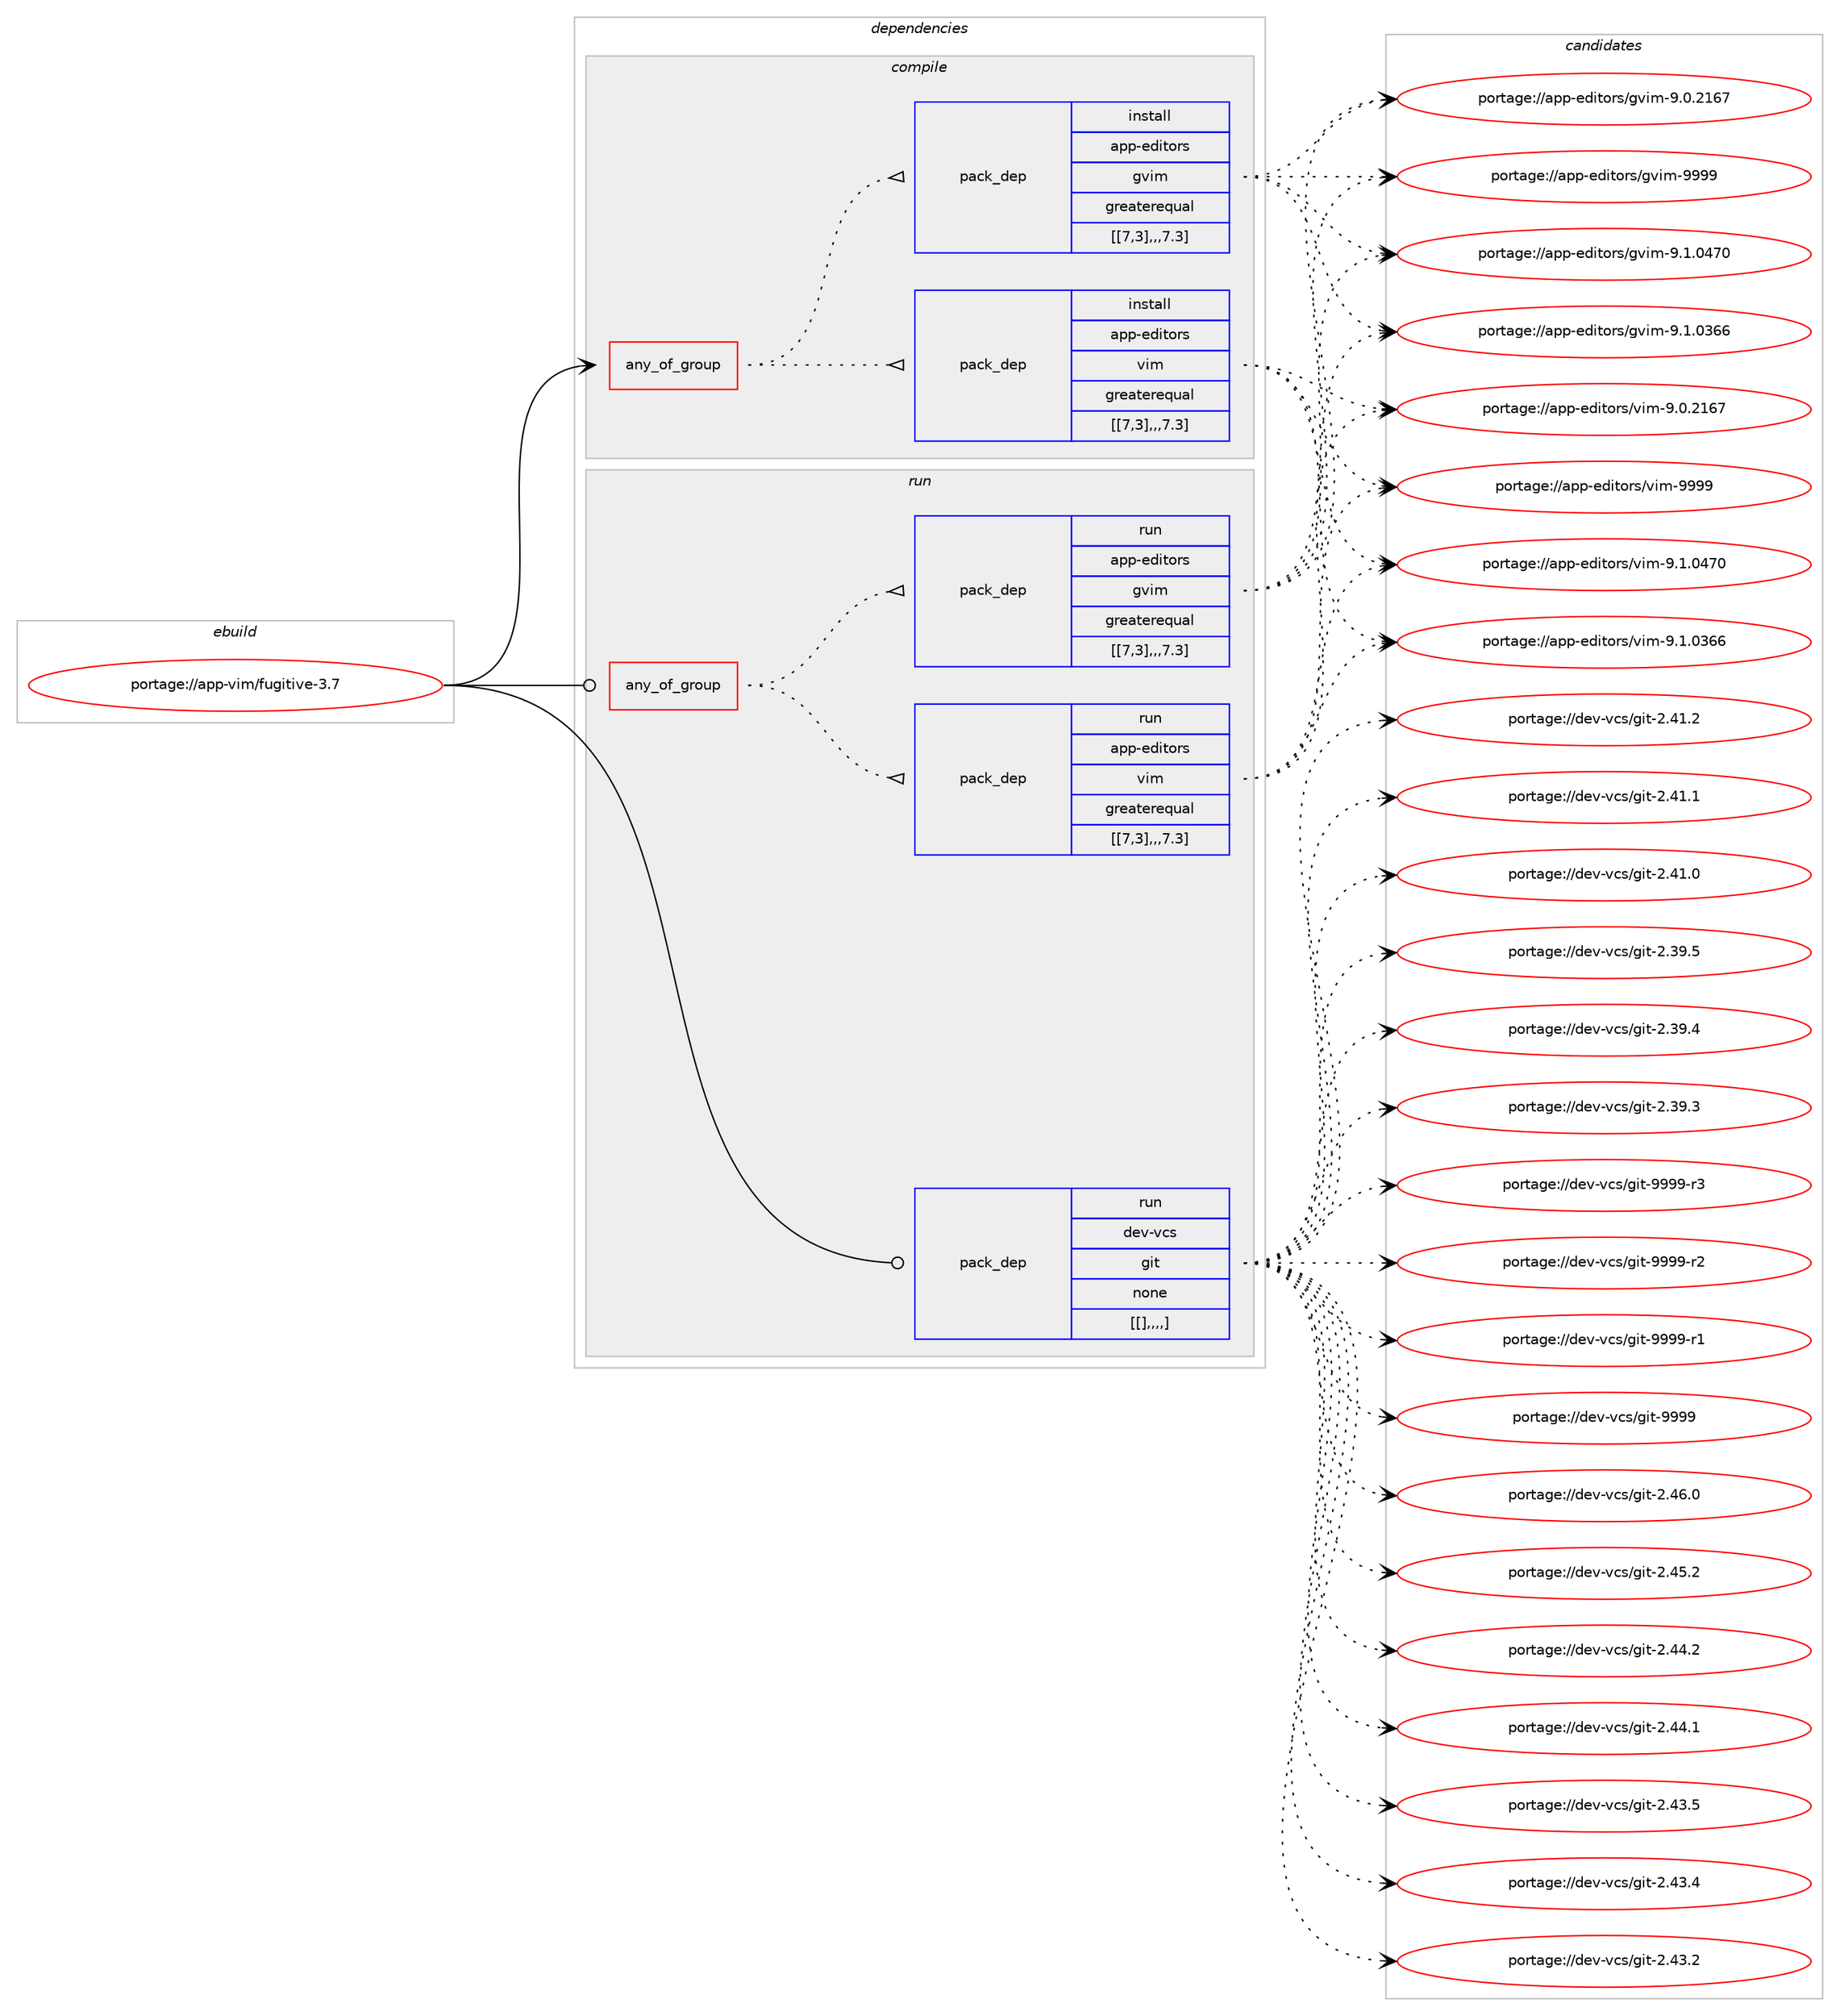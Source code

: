 digraph prolog {

# *************
# Graph options
# *************

newrank=true;
concentrate=true;
compound=true;
graph [rankdir=LR,fontname=Helvetica,fontsize=10,ranksep=1.5];#, ranksep=2.5, nodesep=0.2];
edge  [arrowhead=vee];
node  [fontname=Helvetica,fontsize=10];

# **********
# The ebuild
# **********

subgraph cluster_leftcol {
color=gray;
label=<<i>ebuild</i>>;
id [label="portage://app-vim/fugitive-3.7", color=red, width=4, href="../app-vim/fugitive-3.7.svg"];
}

# ****************
# The dependencies
# ****************

subgraph cluster_midcol {
color=gray;
label=<<i>dependencies</i>>;
subgraph cluster_compile {
fillcolor="#eeeeee";
style=filled;
label=<<i>compile</i>>;
subgraph any565 {
dependency61446 [label=<<TABLE BORDER="0" CELLBORDER="1" CELLSPACING="0" CELLPADDING="4"><TR><TD CELLPADDING="10">any_of_group</TD></TR></TABLE>>, shape=none, color=red];subgraph pack44328 {
dependency61447 [label=<<TABLE BORDER="0" CELLBORDER="1" CELLSPACING="0" CELLPADDING="4" WIDTH="220"><TR><TD ROWSPAN="6" CELLPADDING="30">pack_dep</TD></TR><TR><TD WIDTH="110">install</TD></TR><TR><TD>app-editors</TD></TR><TR><TD>vim</TD></TR><TR><TD>greaterequal</TD></TR><TR><TD>[[7,3],,,7.3]</TD></TR></TABLE>>, shape=none, color=blue];
}
dependency61446:e -> dependency61447:w [weight=20,style="dotted",arrowhead="oinv"];
subgraph pack44329 {
dependency61448 [label=<<TABLE BORDER="0" CELLBORDER="1" CELLSPACING="0" CELLPADDING="4" WIDTH="220"><TR><TD ROWSPAN="6" CELLPADDING="30">pack_dep</TD></TR><TR><TD WIDTH="110">install</TD></TR><TR><TD>app-editors</TD></TR><TR><TD>gvim</TD></TR><TR><TD>greaterequal</TD></TR><TR><TD>[[7,3],,,7.3]</TD></TR></TABLE>>, shape=none, color=blue];
}
dependency61446:e -> dependency61448:w [weight=20,style="dotted",arrowhead="oinv"];
}
id:e -> dependency61446:w [weight=20,style="solid",arrowhead="vee"];
}
subgraph cluster_compileandrun {
fillcolor="#eeeeee";
style=filled;
label=<<i>compile and run</i>>;
}
subgraph cluster_run {
fillcolor="#eeeeee";
style=filled;
label=<<i>run</i>>;
subgraph any566 {
dependency61449 [label=<<TABLE BORDER="0" CELLBORDER="1" CELLSPACING="0" CELLPADDING="4"><TR><TD CELLPADDING="10">any_of_group</TD></TR></TABLE>>, shape=none, color=red];subgraph pack44330 {
dependency61450 [label=<<TABLE BORDER="0" CELLBORDER="1" CELLSPACING="0" CELLPADDING="4" WIDTH="220"><TR><TD ROWSPAN="6" CELLPADDING="30">pack_dep</TD></TR><TR><TD WIDTH="110">run</TD></TR><TR><TD>app-editors</TD></TR><TR><TD>vim</TD></TR><TR><TD>greaterequal</TD></TR><TR><TD>[[7,3],,,7.3]</TD></TR></TABLE>>, shape=none, color=blue];
}
dependency61449:e -> dependency61450:w [weight=20,style="dotted",arrowhead="oinv"];
subgraph pack44331 {
dependency61451 [label=<<TABLE BORDER="0" CELLBORDER="1" CELLSPACING="0" CELLPADDING="4" WIDTH="220"><TR><TD ROWSPAN="6" CELLPADDING="30">pack_dep</TD></TR><TR><TD WIDTH="110">run</TD></TR><TR><TD>app-editors</TD></TR><TR><TD>gvim</TD></TR><TR><TD>greaterequal</TD></TR><TR><TD>[[7,3],,,7.3]</TD></TR></TABLE>>, shape=none, color=blue];
}
dependency61449:e -> dependency61451:w [weight=20,style="dotted",arrowhead="oinv"];
}
id:e -> dependency61449:w [weight=20,style="solid",arrowhead="odot"];
subgraph pack44332 {
dependency61452 [label=<<TABLE BORDER="0" CELLBORDER="1" CELLSPACING="0" CELLPADDING="4" WIDTH="220"><TR><TD ROWSPAN="6" CELLPADDING="30">pack_dep</TD></TR><TR><TD WIDTH="110">run</TD></TR><TR><TD>dev-vcs</TD></TR><TR><TD>git</TD></TR><TR><TD>none</TD></TR><TR><TD>[[],,,,]</TD></TR></TABLE>>, shape=none, color=blue];
}
id:e -> dependency61452:w [weight=20,style="solid",arrowhead="odot"];
}
}

# **************
# The candidates
# **************

subgraph cluster_choices {
rank=same;
color=gray;
label=<<i>candidates</i>>;

subgraph choice44328 {
color=black;
nodesep=1;
choice9711211245101100105116111114115471181051094557575757 [label="portage://app-editors/vim-9999", color=red, width=4,href="../app-editors/vim-9999.svg"];
choice971121124510110010511611111411547118105109455746494648525548 [label="portage://app-editors/vim-9.1.0470", color=red, width=4,href="../app-editors/vim-9.1.0470.svg"];
choice971121124510110010511611111411547118105109455746494648515454 [label="portage://app-editors/vim-9.1.0366", color=red, width=4,href="../app-editors/vim-9.1.0366.svg"];
choice971121124510110010511611111411547118105109455746484650495455 [label="portage://app-editors/vim-9.0.2167", color=red, width=4,href="../app-editors/vim-9.0.2167.svg"];
dependency61447:e -> choice9711211245101100105116111114115471181051094557575757:w [style=dotted,weight="100"];
dependency61447:e -> choice971121124510110010511611111411547118105109455746494648525548:w [style=dotted,weight="100"];
dependency61447:e -> choice971121124510110010511611111411547118105109455746494648515454:w [style=dotted,weight="100"];
dependency61447:e -> choice971121124510110010511611111411547118105109455746484650495455:w [style=dotted,weight="100"];
}
subgraph choice44329 {
color=black;
nodesep=1;
choice9711211245101100105116111114115471031181051094557575757 [label="portage://app-editors/gvim-9999", color=red, width=4,href="../app-editors/gvim-9999.svg"];
choice971121124510110010511611111411547103118105109455746494648525548 [label="portage://app-editors/gvim-9.1.0470", color=red, width=4,href="../app-editors/gvim-9.1.0470.svg"];
choice971121124510110010511611111411547103118105109455746494648515454 [label="portage://app-editors/gvim-9.1.0366", color=red, width=4,href="../app-editors/gvim-9.1.0366.svg"];
choice971121124510110010511611111411547103118105109455746484650495455 [label="portage://app-editors/gvim-9.0.2167", color=red, width=4,href="../app-editors/gvim-9.0.2167.svg"];
dependency61448:e -> choice9711211245101100105116111114115471031181051094557575757:w [style=dotted,weight="100"];
dependency61448:e -> choice971121124510110010511611111411547103118105109455746494648525548:w [style=dotted,weight="100"];
dependency61448:e -> choice971121124510110010511611111411547103118105109455746494648515454:w [style=dotted,weight="100"];
dependency61448:e -> choice971121124510110010511611111411547103118105109455746484650495455:w [style=dotted,weight="100"];
}
subgraph choice44330 {
color=black;
nodesep=1;
choice9711211245101100105116111114115471181051094557575757 [label="portage://app-editors/vim-9999", color=red, width=4,href="../app-editors/vim-9999.svg"];
choice971121124510110010511611111411547118105109455746494648525548 [label="portage://app-editors/vim-9.1.0470", color=red, width=4,href="../app-editors/vim-9.1.0470.svg"];
choice971121124510110010511611111411547118105109455746494648515454 [label="portage://app-editors/vim-9.1.0366", color=red, width=4,href="../app-editors/vim-9.1.0366.svg"];
choice971121124510110010511611111411547118105109455746484650495455 [label="portage://app-editors/vim-9.0.2167", color=red, width=4,href="../app-editors/vim-9.0.2167.svg"];
dependency61450:e -> choice9711211245101100105116111114115471181051094557575757:w [style=dotted,weight="100"];
dependency61450:e -> choice971121124510110010511611111411547118105109455746494648525548:w [style=dotted,weight="100"];
dependency61450:e -> choice971121124510110010511611111411547118105109455746494648515454:w [style=dotted,weight="100"];
dependency61450:e -> choice971121124510110010511611111411547118105109455746484650495455:w [style=dotted,weight="100"];
}
subgraph choice44331 {
color=black;
nodesep=1;
choice9711211245101100105116111114115471031181051094557575757 [label="portage://app-editors/gvim-9999", color=red, width=4,href="../app-editors/gvim-9999.svg"];
choice971121124510110010511611111411547103118105109455746494648525548 [label="portage://app-editors/gvim-9.1.0470", color=red, width=4,href="../app-editors/gvim-9.1.0470.svg"];
choice971121124510110010511611111411547103118105109455746494648515454 [label="portage://app-editors/gvim-9.1.0366", color=red, width=4,href="../app-editors/gvim-9.1.0366.svg"];
choice971121124510110010511611111411547103118105109455746484650495455 [label="portage://app-editors/gvim-9.0.2167", color=red, width=4,href="../app-editors/gvim-9.0.2167.svg"];
dependency61451:e -> choice9711211245101100105116111114115471031181051094557575757:w [style=dotted,weight="100"];
dependency61451:e -> choice971121124510110010511611111411547103118105109455746494648525548:w [style=dotted,weight="100"];
dependency61451:e -> choice971121124510110010511611111411547103118105109455746494648515454:w [style=dotted,weight="100"];
dependency61451:e -> choice971121124510110010511611111411547103118105109455746484650495455:w [style=dotted,weight="100"];
}
subgraph choice44332 {
color=black;
nodesep=1;
choice10010111845118991154710310511645575757574511451 [label="portage://dev-vcs/git-9999-r3", color=red, width=4,href="../dev-vcs/git-9999-r3.svg"];
choice10010111845118991154710310511645575757574511450 [label="portage://dev-vcs/git-9999-r2", color=red, width=4,href="../dev-vcs/git-9999-r2.svg"];
choice10010111845118991154710310511645575757574511449 [label="portage://dev-vcs/git-9999-r1", color=red, width=4,href="../dev-vcs/git-9999-r1.svg"];
choice1001011184511899115471031051164557575757 [label="portage://dev-vcs/git-9999", color=red, width=4,href="../dev-vcs/git-9999.svg"];
choice10010111845118991154710310511645504652544648 [label="portage://dev-vcs/git-2.46.0", color=red, width=4,href="../dev-vcs/git-2.46.0.svg"];
choice10010111845118991154710310511645504652534650 [label="portage://dev-vcs/git-2.45.2", color=red, width=4,href="../dev-vcs/git-2.45.2.svg"];
choice10010111845118991154710310511645504652524650 [label="portage://dev-vcs/git-2.44.2", color=red, width=4,href="../dev-vcs/git-2.44.2.svg"];
choice10010111845118991154710310511645504652524649 [label="portage://dev-vcs/git-2.44.1", color=red, width=4,href="../dev-vcs/git-2.44.1.svg"];
choice10010111845118991154710310511645504652514653 [label="portage://dev-vcs/git-2.43.5", color=red, width=4,href="../dev-vcs/git-2.43.5.svg"];
choice10010111845118991154710310511645504652514652 [label="portage://dev-vcs/git-2.43.4", color=red, width=4,href="../dev-vcs/git-2.43.4.svg"];
choice10010111845118991154710310511645504652514650 [label="portage://dev-vcs/git-2.43.2", color=red, width=4,href="../dev-vcs/git-2.43.2.svg"];
choice10010111845118991154710310511645504652494650 [label="portage://dev-vcs/git-2.41.2", color=red, width=4,href="../dev-vcs/git-2.41.2.svg"];
choice10010111845118991154710310511645504652494649 [label="portage://dev-vcs/git-2.41.1", color=red, width=4,href="../dev-vcs/git-2.41.1.svg"];
choice10010111845118991154710310511645504652494648 [label="portage://dev-vcs/git-2.41.0", color=red, width=4,href="../dev-vcs/git-2.41.0.svg"];
choice10010111845118991154710310511645504651574653 [label="portage://dev-vcs/git-2.39.5", color=red, width=4,href="../dev-vcs/git-2.39.5.svg"];
choice10010111845118991154710310511645504651574652 [label="portage://dev-vcs/git-2.39.4", color=red, width=4,href="../dev-vcs/git-2.39.4.svg"];
choice10010111845118991154710310511645504651574651 [label="portage://dev-vcs/git-2.39.3", color=red, width=4,href="../dev-vcs/git-2.39.3.svg"];
dependency61452:e -> choice10010111845118991154710310511645575757574511451:w [style=dotted,weight="100"];
dependency61452:e -> choice10010111845118991154710310511645575757574511450:w [style=dotted,weight="100"];
dependency61452:e -> choice10010111845118991154710310511645575757574511449:w [style=dotted,weight="100"];
dependency61452:e -> choice1001011184511899115471031051164557575757:w [style=dotted,weight="100"];
dependency61452:e -> choice10010111845118991154710310511645504652544648:w [style=dotted,weight="100"];
dependency61452:e -> choice10010111845118991154710310511645504652534650:w [style=dotted,weight="100"];
dependency61452:e -> choice10010111845118991154710310511645504652524650:w [style=dotted,weight="100"];
dependency61452:e -> choice10010111845118991154710310511645504652524649:w [style=dotted,weight="100"];
dependency61452:e -> choice10010111845118991154710310511645504652514653:w [style=dotted,weight="100"];
dependency61452:e -> choice10010111845118991154710310511645504652514652:w [style=dotted,weight="100"];
dependency61452:e -> choice10010111845118991154710310511645504652514650:w [style=dotted,weight="100"];
dependency61452:e -> choice10010111845118991154710310511645504652494650:w [style=dotted,weight="100"];
dependency61452:e -> choice10010111845118991154710310511645504652494649:w [style=dotted,weight="100"];
dependency61452:e -> choice10010111845118991154710310511645504652494648:w [style=dotted,weight="100"];
dependency61452:e -> choice10010111845118991154710310511645504651574653:w [style=dotted,weight="100"];
dependency61452:e -> choice10010111845118991154710310511645504651574652:w [style=dotted,weight="100"];
dependency61452:e -> choice10010111845118991154710310511645504651574651:w [style=dotted,weight="100"];
}
}

}
